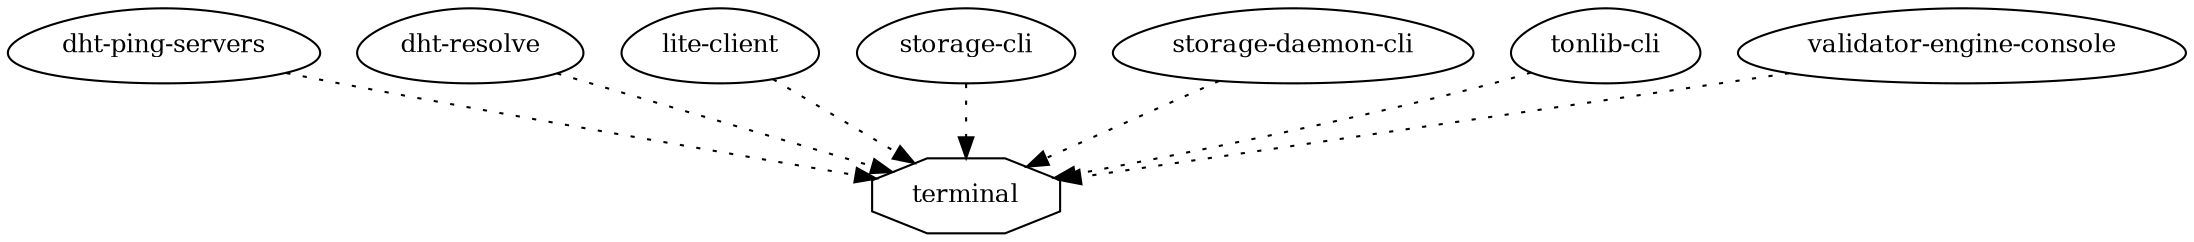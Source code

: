 digraph "terminal" {
node [
  fontsize = "12"
];
    "node67" [ label = "terminal", shape = octagon ];
    "node66" [ label = "dht-ping-servers", shape = egg ];
    "node66" -> "node67" [ style = dotted ] // dht-ping-servers -> terminal
    "node68" [ label = "dht-resolve", shape = egg ];
    "node68" -> "node67" [ style = dotted ] // dht-resolve -> terminal
    "node82" [ label = "lite-client", shape = egg ];
    "node82" -> "node67" [ style = dotted ] // lite-client -> terminal
    "node93" [ label = "storage-cli", shape = egg ];
    "node93" -> "node67" [ style = dotted ] // storage-cli -> terminal
    "node95" [ label = "storage-daemon-cli", shape = egg ];
    "node95" -> "node67" [ style = dotted ] // storage-daemon-cli -> terminal
    "node127" [ label = "tonlib-cli", shape = egg ];
    "node127" -> "node67" [ style = dotted ] // tonlib-cli -> terminal
    "node132" [ label = "validator-engine-console", shape = egg ];
    "node132" -> "node67" [ style = dotted ] // validator-engine-console -> terminal
}
